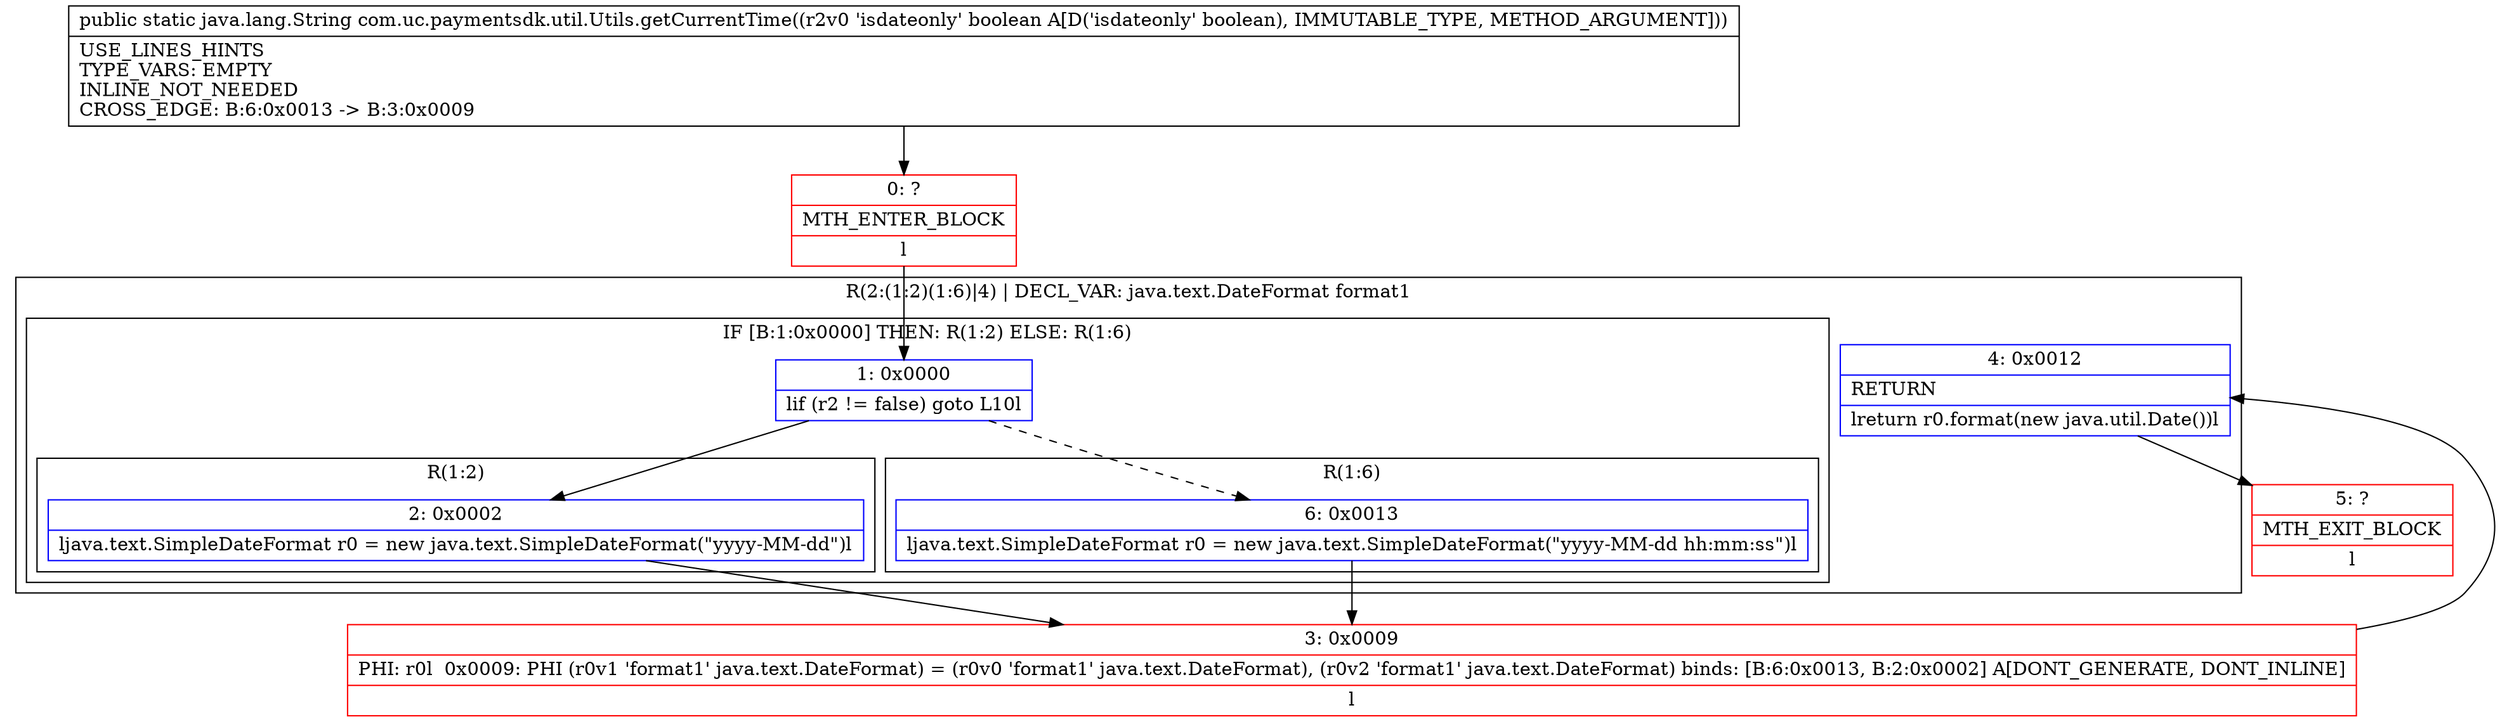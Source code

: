 digraph "CFG forcom.uc.paymentsdk.util.Utils.getCurrentTime(Z)Ljava\/lang\/String;" {
subgraph cluster_Region_977453445 {
label = "R(2:(1:2)(1:6)|4) | DECL_VAR: java.text.DateFormat format1\l";
node [shape=record,color=blue];
subgraph cluster_IfRegion_546812085 {
label = "IF [B:1:0x0000] THEN: R(1:2) ELSE: R(1:6)";
node [shape=record,color=blue];
Node_1 [shape=record,label="{1\:\ 0x0000|lif (r2 != false) goto L10l}"];
subgraph cluster_Region_869693447 {
label = "R(1:2)";
node [shape=record,color=blue];
Node_2 [shape=record,label="{2\:\ 0x0002|ljava.text.SimpleDateFormat r0 = new java.text.SimpleDateFormat(\"yyyy\-MM\-dd\")l}"];
}
subgraph cluster_Region_1005454517 {
label = "R(1:6)";
node [shape=record,color=blue];
Node_6 [shape=record,label="{6\:\ 0x0013|ljava.text.SimpleDateFormat r0 = new java.text.SimpleDateFormat(\"yyyy\-MM\-dd hh:mm:ss\")l}"];
}
}
Node_4 [shape=record,label="{4\:\ 0x0012|RETURN\l|lreturn r0.format(new java.util.Date())l}"];
}
Node_0 [shape=record,color=red,label="{0\:\ ?|MTH_ENTER_BLOCK\l|l}"];
Node_3 [shape=record,color=red,label="{3\:\ 0x0009|PHI: r0l  0x0009: PHI (r0v1 'format1' java.text.DateFormat) = (r0v0 'format1' java.text.DateFormat), (r0v2 'format1' java.text.DateFormat) binds: [B:6:0x0013, B:2:0x0002] A[DONT_GENERATE, DONT_INLINE]\l|l}"];
Node_5 [shape=record,color=red,label="{5\:\ ?|MTH_EXIT_BLOCK\l|l}"];
MethodNode[shape=record,label="{public static java.lang.String com.uc.paymentsdk.util.Utils.getCurrentTime((r2v0 'isdateonly' boolean A[D('isdateonly' boolean), IMMUTABLE_TYPE, METHOD_ARGUMENT]))  | USE_LINES_HINTS\lTYPE_VARS: EMPTY\lINLINE_NOT_NEEDED\lCROSS_EDGE: B:6:0x0013 \-\> B:3:0x0009\l}"];
MethodNode -> Node_0;
Node_1 -> Node_2;
Node_1 -> Node_6[style=dashed];
Node_2 -> Node_3;
Node_6 -> Node_3;
Node_4 -> Node_5;
Node_0 -> Node_1;
Node_3 -> Node_4;
}

